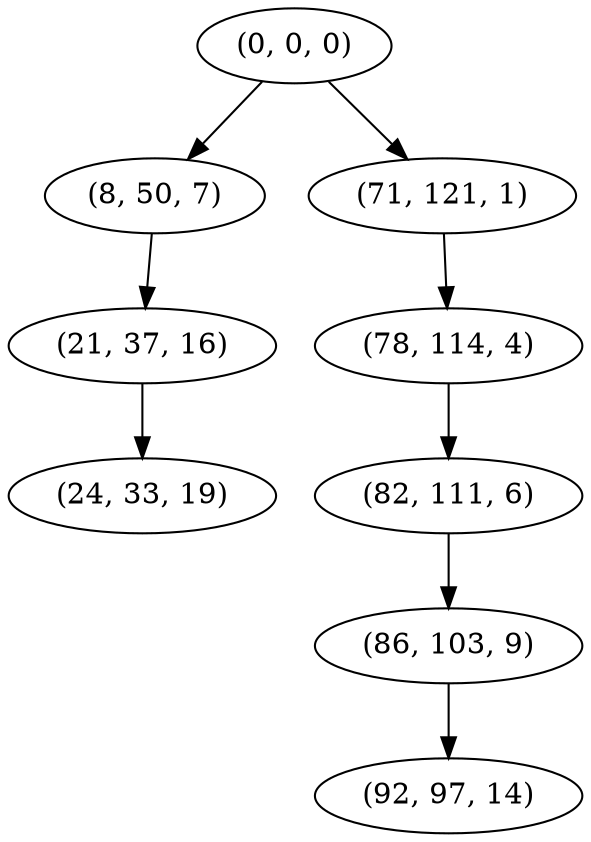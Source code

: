 digraph tree {
    "(0, 0, 0)";
    "(8, 50, 7)";
    "(21, 37, 16)";
    "(24, 33, 19)";
    "(71, 121, 1)";
    "(78, 114, 4)";
    "(82, 111, 6)";
    "(86, 103, 9)";
    "(92, 97, 14)";
    "(0, 0, 0)" -> "(8, 50, 7)";
    "(0, 0, 0)" -> "(71, 121, 1)";
    "(8, 50, 7)" -> "(21, 37, 16)";
    "(21, 37, 16)" -> "(24, 33, 19)";
    "(71, 121, 1)" -> "(78, 114, 4)";
    "(78, 114, 4)" -> "(82, 111, 6)";
    "(82, 111, 6)" -> "(86, 103, 9)";
    "(86, 103, 9)" -> "(92, 97, 14)";
}
